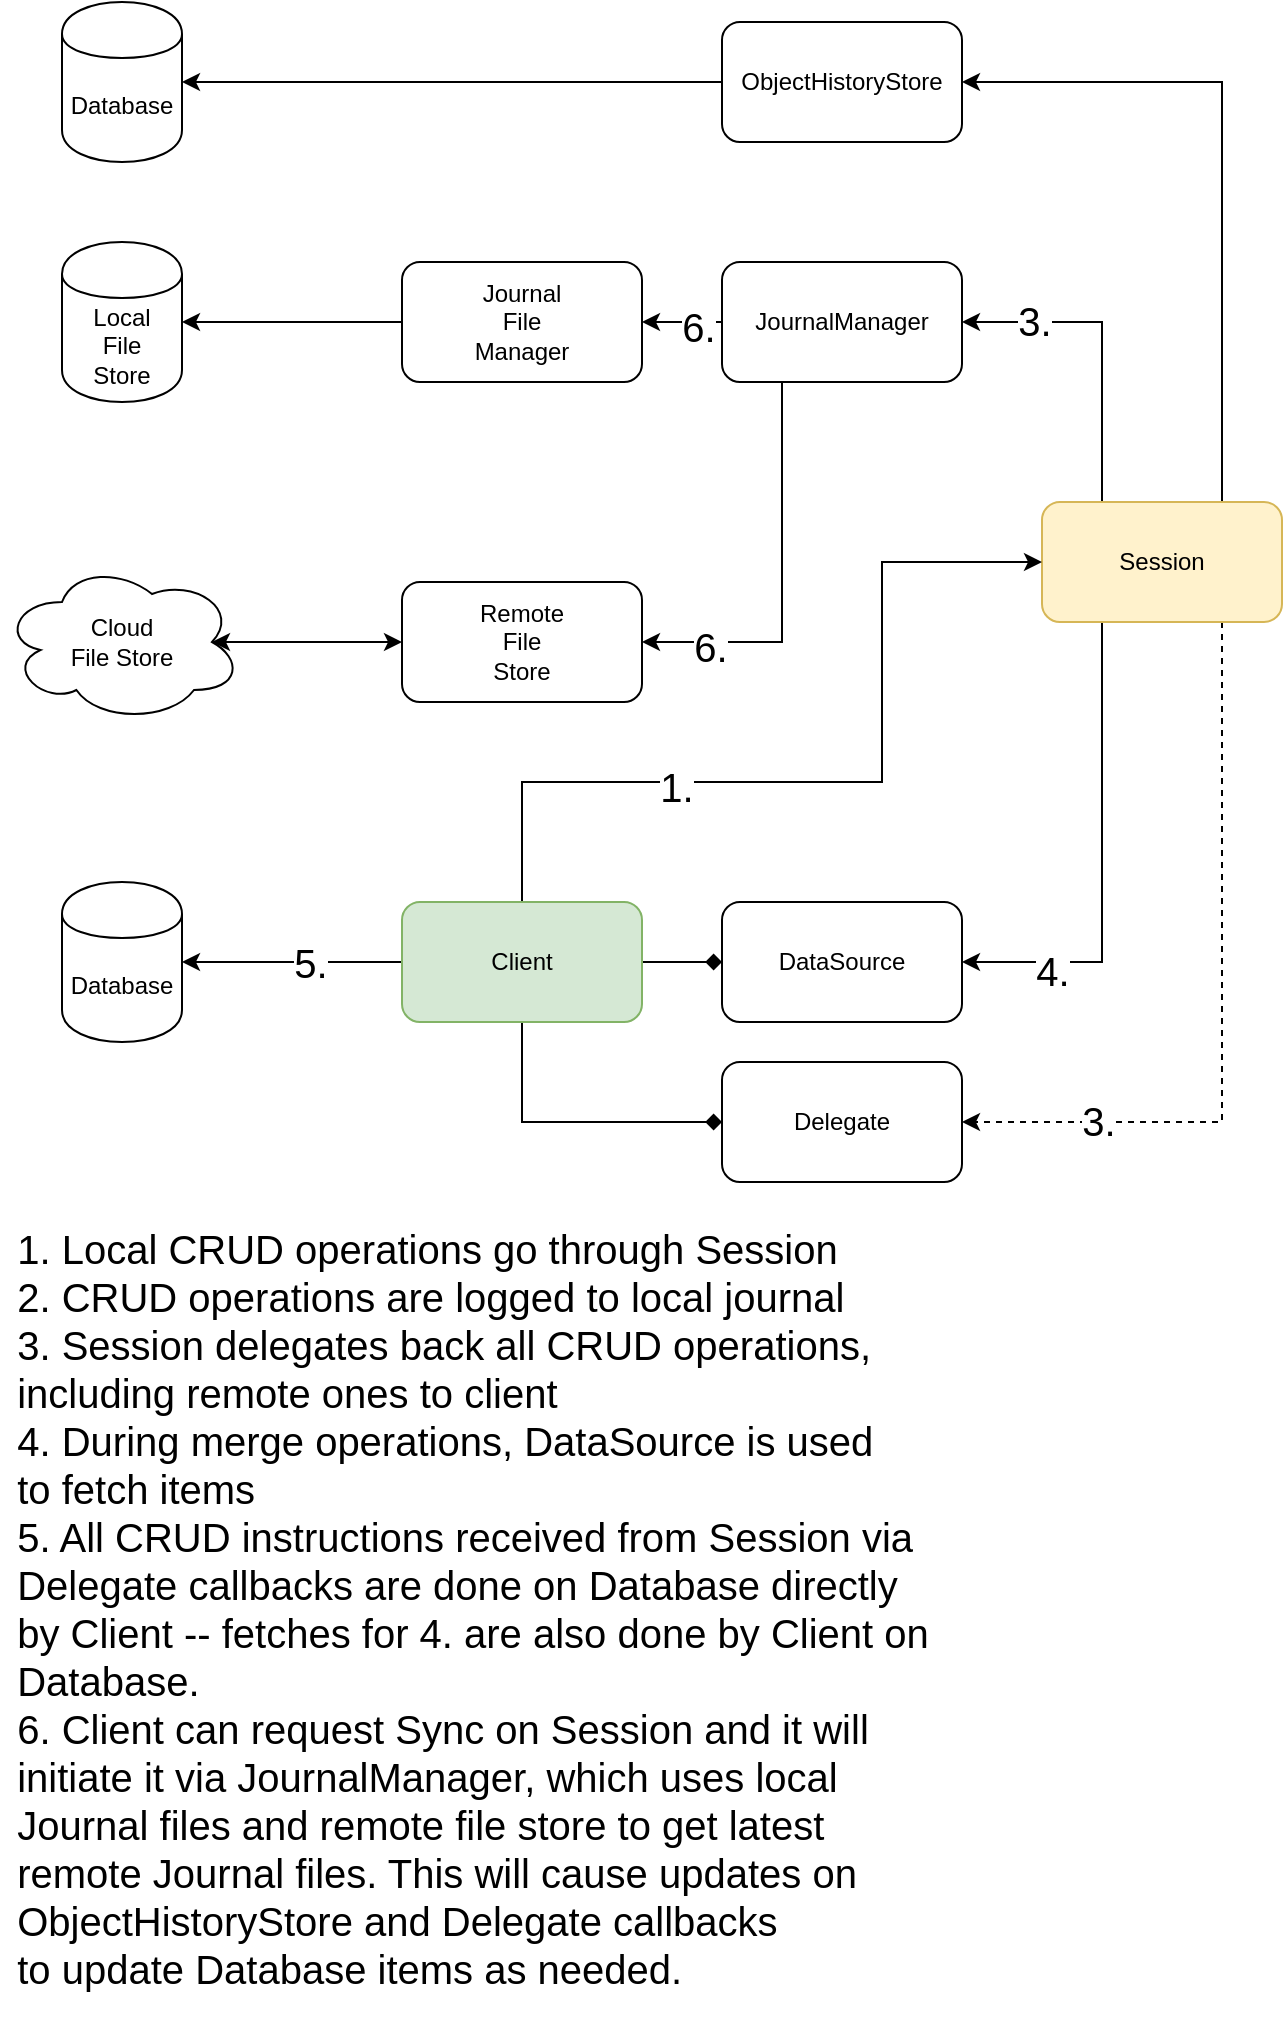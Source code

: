 <mxfile version="12.7.9" type="device"><diagram id="BH5sOm4QQN7bcZ2biMLb" name="Page-1"><mxGraphModel dx="1598" dy="1612" grid="1" gridSize="10" guides="1" tooltips="1" connect="1" arrows="1" fold="1" page="1" pageScale="1" pageWidth="850" pageHeight="1100" math="0" shadow="0"><root><mxCell id="0"/><mxCell id="1" parent="0"/><mxCell id="dv9hS0Mi3z-kVWEFHbo9-4" style="edgeStyle=orthogonalEdgeStyle;rounded=0;orthogonalLoop=1;jettySize=auto;html=1;exitX=0.25;exitY=1;exitDx=0;exitDy=0;entryX=1;entryY=0.5;entryDx=0;entryDy=0;" edge="1" parent="1" source="dv9hS0Mi3z-kVWEFHbo9-1" target="dv9hS0Mi3z-kVWEFHbo9-3"><mxGeometry relative="1" as="geometry"/></mxCell><mxCell id="dv9hS0Mi3z-kVWEFHbo9-31" value="4." style="text;html=1;align=center;verticalAlign=middle;resizable=0;points=[];labelBackgroundColor=#ffffff;fontSize=20;" vertex="1" connectable="0" parent="dv9hS0Mi3z-kVWEFHbo9-4"><mxGeometry x="0.417" y="-25" relative="1" as="geometry"><mxPoint x="-25" y="29" as="offset"/></mxGeometry></mxCell><mxCell id="dv9hS0Mi3z-kVWEFHbo9-6" style="edgeStyle=orthogonalEdgeStyle;rounded=0;orthogonalLoop=1;jettySize=auto;html=1;exitX=0.75;exitY=1;exitDx=0;exitDy=0;entryX=1;entryY=0.5;entryDx=0;entryDy=0;dashed=1;" edge="1" parent="1" source="dv9hS0Mi3z-kVWEFHbo9-1" target="dv9hS0Mi3z-kVWEFHbo9-5"><mxGeometry relative="1" as="geometry"/></mxCell><mxCell id="dv9hS0Mi3z-kVWEFHbo9-30" value="3." style="text;html=1;align=center;verticalAlign=middle;resizable=0;points=[];labelBackgroundColor=#ffffff;fontSize=20;" vertex="1" connectable="0" parent="dv9hS0Mi3z-kVWEFHbo9-6"><mxGeometry x="0.642" y="-1" relative="1" as="geometry"><mxPoint as="offset"/></mxGeometry></mxCell><mxCell id="dv9hS0Mi3z-kVWEFHbo9-10" style="edgeStyle=orthogonalEdgeStyle;rounded=0;orthogonalLoop=1;jettySize=auto;html=1;exitX=0.25;exitY=0;exitDx=0;exitDy=0;entryX=1;entryY=0.5;entryDx=0;entryDy=0;endArrow=classic;endFill=1;" edge="1" parent="1" source="dv9hS0Mi3z-kVWEFHbo9-1" target="dv9hS0Mi3z-kVWEFHbo9-9"><mxGeometry relative="1" as="geometry"/></mxCell><mxCell id="dv9hS0Mi3z-kVWEFHbo9-33" value="3." style="text;html=1;align=center;verticalAlign=middle;resizable=0;points=[];labelBackgroundColor=#ffffff;fontSize=20;" vertex="1" connectable="0" parent="dv9hS0Mi3z-kVWEFHbo9-10"><mxGeometry x="0.55" y="-1" relative="1" as="geometry"><mxPoint as="offset"/></mxGeometry></mxCell><mxCell id="dv9hS0Mi3z-kVWEFHbo9-16" style="edgeStyle=orthogonalEdgeStyle;rounded=0;orthogonalLoop=1;jettySize=auto;html=1;exitX=0.75;exitY=0;exitDx=0;exitDy=0;entryX=1;entryY=0.5;entryDx=0;entryDy=0;endArrow=classic;endFill=1;" edge="1" parent="1" source="dv9hS0Mi3z-kVWEFHbo9-1" target="dv9hS0Mi3z-kVWEFHbo9-11"><mxGeometry relative="1" as="geometry"/></mxCell><mxCell id="dv9hS0Mi3z-kVWEFHbo9-1" value="Session" style="rounded=1;whiteSpace=wrap;html=1;fillColor=#fff2cc;strokeColor=#d6b656;" vertex="1" parent="1"><mxGeometry x="440" y="240" width="120" height="60" as="geometry"/></mxCell><mxCell id="dv9hS0Mi3z-kVWEFHbo9-7" style="edgeStyle=orthogonalEdgeStyle;rounded=0;orthogonalLoop=1;jettySize=auto;html=1;exitX=1;exitY=0.5;exitDx=0;exitDy=0;entryX=0;entryY=0.5;entryDx=0;entryDy=0;endArrow=diamond;endFill=1;" edge="1" parent="1" source="dv9hS0Mi3z-kVWEFHbo9-2" target="dv9hS0Mi3z-kVWEFHbo9-3"><mxGeometry relative="1" as="geometry"/></mxCell><mxCell id="dv9hS0Mi3z-kVWEFHbo9-8" style="edgeStyle=orthogonalEdgeStyle;rounded=0;orthogonalLoop=1;jettySize=auto;html=1;exitX=0.5;exitY=1;exitDx=0;exitDy=0;entryX=0;entryY=0.5;entryDx=0;entryDy=0;endArrow=diamond;endFill=1;" edge="1" parent="1" source="dv9hS0Mi3z-kVWEFHbo9-2" target="dv9hS0Mi3z-kVWEFHbo9-5"><mxGeometry relative="1" as="geometry"/></mxCell><mxCell id="dv9hS0Mi3z-kVWEFHbo9-25" style="edgeStyle=orthogonalEdgeStyle;rounded=0;orthogonalLoop=1;jettySize=auto;html=1;exitX=0;exitY=0.5;exitDx=0;exitDy=0;endArrow=classic;endFill=1;" edge="1" parent="1" source="dv9hS0Mi3z-kVWEFHbo9-2" target="dv9hS0Mi3z-kVWEFHbo9-24"><mxGeometry relative="1" as="geometry"/></mxCell><mxCell id="dv9hS0Mi3z-kVWEFHbo9-35" value="5." style="text;html=1;align=center;verticalAlign=middle;resizable=0;points=[];labelBackgroundColor=#ffffff;fontSize=20;" vertex="1" connectable="0" parent="dv9hS0Mi3z-kVWEFHbo9-25"><mxGeometry x="-0.164" relative="1" as="geometry"><mxPoint as="offset"/></mxGeometry></mxCell><mxCell id="dv9hS0Mi3z-kVWEFHbo9-26" style="edgeStyle=orthogonalEdgeStyle;rounded=0;orthogonalLoop=1;jettySize=auto;html=1;exitX=0.5;exitY=0;exitDx=0;exitDy=0;entryX=0;entryY=0.5;entryDx=0;entryDy=0;endArrow=classic;endFill=1;" edge="1" parent="1" source="dv9hS0Mi3z-kVWEFHbo9-2" target="dv9hS0Mi3z-kVWEFHbo9-1"><mxGeometry relative="1" as="geometry"><Array as="points"><mxPoint x="180" y="380"/><mxPoint x="360" y="380"/><mxPoint x="360" y="270"/></Array></mxGeometry></mxCell><mxCell id="dv9hS0Mi3z-kVWEFHbo9-29" value="1. " style="text;html=1;align=center;verticalAlign=middle;resizable=0;points=[];labelBackgroundColor=#ffffff;fontSize=20;" vertex="1" connectable="0" parent="dv9hS0Mi3z-kVWEFHbo9-26"><mxGeometry x="-0.363" y="-2" relative="1" as="geometry"><mxPoint as="offset"/></mxGeometry></mxCell><mxCell id="dv9hS0Mi3z-kVWEFHbo9-2" value="Client" style="rounded=1;whiteSpace=wrap;html=1;fillColor=#d5e8d4;strokeColor=#82b366;" vertex="1" parent="1"><mxGeometry x="120" y="440" width="120" height="60" as="geometry"/></mxCell><mxCell id="dv9hS0Mi3z-kVWEFHbo9-3" value="DataSource" style="rounded=1;whiteSpace=wrap;html=1;" vertex="1" parent="1"><mxGeometry x="280" y="440" width="120" height="60" as="geometry"/></mxCell><mxCell id="dv9hS0Mi3z-kVWEFHbo9-5" value="Delegate" style="rounded=1;whiteSpace=wrap;html=1;" vertex="1" parent="1"><mxGeometry x="280" y="520" width="120" height="60" as="geometry"/></mxCell><mxCell id="dv9hS0Mi3z-kVWEFHbo9-13" style="edgeStyle=orthogonalEdgeStyle;rounded=0;orthogonalLoop=1;jettySize=auto;html=1;exitX=0;exitY=0.5;exitDx=0;exitDy=0;entryX=1;entryY=0.5;entryDx=0;entryDy=0;endArrow=classic;endFill=1;" edge="1" parent="1" source="dv9hS0Mi3z-kVWEFHbo9-9" target="dv9hS0Mi3z-kVWEFHbo9-12"><mxGeometry relative="1" as="geometry"/></mxCell><mxCell id="dv9hS0Mi3z-kVWEFHbo9-37" value="6." style="text;html=1;align=center;verticalAlign=middle;resizable=0;points=[];labelBackgroundColor=#ffffff;fontSize=20;" vertex="1" connectable="0" parent="dv9hS0Mi3z-kVWEFHbo9-13"><mxGeometry x="-0.4" y="2" relative="1" as="geometry"><mxPoint as="offset"/></mxGeometry></mxCell><mxCell id="dv9hS0Mi3z-kVWEFHbo9-15" style="edgeStyle=orthogonalEdgeStyle;rounded=0;orthogonalLoop=1;jettySize=auto;html=1;exitX=0.25;exitY=1;exitDx=0;exitDy=0;entryX=1;entryY=0.5;entryDx=0;entryDy=0;endArrow=classic;endFill=1;" edge="1" parent="1" source="dv9hS0Mi3z-kVWEFHbo9-9" target="dv9hS0Mi3z-kVWEFHbo9-14"><mxGeometry relative="1" as="geometry"/></mxCell><mxCell id="dv9hS0Mi3z-kVWEFHbo9-36" value="6." style="text;html=1;align=center;verticalAlign=middle;resizable=0;points=[];labelBackgroundColor=#ffffff;fontSize=20;" vertex="1" connectable="0" parent="dv9hS0Mi3z-kVWEFHbo9-15"><mxGeometry x="0.66" y="2" relative="1" as="geometry"><mxPoint as="offset"/></mxGeometry></mxCell><mxCell id="dv9hS0Mi3z-kVWEFHbo9-9" value="JournalManager" style="rounded=1;whiteSpace=wrap;html=1;" vertex="1" parent="1"><mxGeometry x="280" y="120" width="120" height="60" as="geometry"/></mxCell><mxCell id="dv9hS0Mi3z-kVWEFHbo9-28" style="edgeStyle=orthogonalEdgeStyle;rounded=0;orthogonalLoop=1;jettySize=auto;html=1;exitX=0;exitY=0.5;exitDx=0;exitDy=0;endArrow=classic;endFill=1;" edge="1" parent="1" source="dv9hS0Mi3z-kVWEFHbo9-11" target="dv9hS0Mi3z-kVWEFHbo9-27"><mxGeometry relative="1" as="geometry"/></mxCell><mxCell id="dv9hS0Mi3z-kVWEFHbo9-11" value="ObjectHistoryStore" style="rounded=1;whiteSpace=wrap;html=1;" vertex="1" parent="1"><mxGeometry x="280" width="120" height="60" as="geometry"/></mxCell><mxCell id="dv9hS0Mi3z-kVWEFHbo9-23" style="edgeStyle=orthogonalEdgeStyle;rounded=0;orthogonalLoop=1;jettySize=auto;html=1;exitX=0;exitY=0.5;exitDx=0;exitDy=0;entryX=1;entryY=0.5;entryDx=0;entryDy=0;endArrow=classic;endFill=1;" edge="1" parent="1" source="dv9hS0Mi3z-kVWEFHbo9-12" target="dv9hS0Mi3z-kVWEFHbo9-22"><mxGeometry relative="1" as="geometry"/></mxCell><mxCell id="dv9hS0Mi3z-kVWEFHbo9-12" value="&lt;div&gt;Journal&lt;/div&gt;&lt;div&gt;File&lt;/div&gt;&lt;div&gt;Manager&lt;br&gt;&lt;/div&gt;" style="rounded=1;whiteSpace=wrap;html=1;" vertex="1" parent="1"><mxGeometry x="120" y="120" width="120" height="60" as="geometry"/></mxCell><mxCell id="dv9hS0Mi3z-kVWEFHbo9-14" value="&lt;div&gt;Remote&lt;/div&gt;&lt;div&gt;File&lt;/div&gt;&lt;div&gt;Store&lt;br&gt;&lt;/div&gt;" style="rounded=1;whiteSpace=wrap;html=1;" vertex="1" parent="1"><mxGeometry x="120" y="280" width="120" height="60" as="geometry"/></mxCell><mxCell id="dv9hS0Mi3z-kVWEFHbo9-17" value="&lt;div&gt;Cloud&lt;/div&gt;&lt;div&gt;File Store&lt;br&gt;&lt;/div&gt;" style="ellipse;shape=cloud;whiteSpace=wrap;html=1;" vertex="1" parent="1"><mxGeometry x="-80" y="270" width="120" height="80" as="geometry"/></mxCell><mxCell id="dv9hS0Mi3z-kVWEFHbo9-18" value="" style="endArrow=classic;startArrow=classic;html=1;entryX=0;entryY=0.5;entryDx=0;entryDy=0;exitX=0.875;exitY=0.5;exitDx=0;exitDy=0;exitPerimeter=0;" edge="1" parent="1" source="dv9hS0Mi3z-kVWEFHbo9-17" target="dv9hS0Mi3z-kVWEFHbo9-14"><mxGeometry width="50" height="50" relative="1" as="geometry"><mxPoint x="60" y="250" as="sourcePoint"/><mxPoint x="110" y="200" as="targetPoint"/></mxGeometry></mxCell><mxCell id="dv9hS0Mi3z-kVWEFHbo9-22" value="&lt;div&gt;Local&lt;/div&gt;&lt;div&gt;File&lt;/div&gt;&lt;div&gt;Store&lt;br&gt;&lt;/div&gt;" style="shape=cylinder;whiteSpace=wrap;html=1;boundedLbl=1;backgroundOutline=1;" vertex="1" parent="1"><mxGeometry x="-50" y="110" width="60" height="80" as="geometry"/></mxCell><mxCell id="dv9hS0Mi3z-kVWEFHbo9-24" value="Database" style="shape=cylinder;whiteSpace=wrap;html=1;boundedLbl=1;backgroundOutline=1;" vertex="1" parent="1"><mxGeometry x="-50" y="430" width="60" height="80" as="geometry"/></mxCell><mxCell id="dv9hS0Mi3z-kVWEFHbo9-27" value="Database" style="shape=cylinder;whiteSpace=wrap;html=1;boundedLbl=1;backgroundOutline=1;" vertex="1" parent="1"><mxGeometry x="-50" y="-10" width="60" height="80" as="geometry"/></mxCell><mxCell id="dv9hS0Mi3z-kVWEFHbo9-32" value="&lt;div align=&quot;left&quot;&gt;1. Local CRUD operations go through Session&lt;/div&gt;&lt;div align=&quot;left&quot;&gt;2. CRUD operations are logged to local journal&lt;br&gt;&lt;/div&gt;&lt;div align=&quot;left&quot;&gt;3. Session delegates back all CRUD operations, &lt;br&gt;&lt;/div&gt;&lt;div align=&quot;left&quot;&gt;including remote ones to client&lt;br&gt;&lt;/div&gt;&lt;div align=&quot;left&quot;&gt;4. During merge operations, DataSource is used&lt;/div&gt;&lt;div align=&quot;left&quot;&gt;to fetch items&lt;/div&gt;&lt;div align=&quot;left&quot;&gt;5. All CRUD instructions received from Session via &lt;br&gt;&lt;/div&gt;&lt;div align=&quot;left&quot;&gt;Delegate callbacks are done on Database directly&lt;/div&gt;&lt;div align=&quot;left&quot;&gt;by Client -- fetches for 4. are also done by Client on &lt;br&gt;&lt;/div&gt;&lt;div align=&quot;left&quot;&gt;Database.&lt;/div&gt;&lt;div align=&quot;left&quot;&gt;6. Client can request Sync on Session and it will&lt;/div&gt;&lt;div align=&quot;left&quot;&gt;initiate it via JournalManager, which uses local&lt;/div&gt;&lt;div align=&quot;left&quot;&gt;Journal files and remote file store to get latest&lt;/div&gt;&lt;div align=&quot;left&quot;&gt;remote Journal files. This will cause updates on &lt;br&gt;&lt;/div&gt;&lt;div align=&quot;left&quot;&gt;ObjectHistoryStore and Delegate callbacks&lt;/div&gt;&lt;div align=&quot;left&quot;&gt;to update Database items as needed.&lt;br&gt;&lt;/div&gt;&lt;div align=&quot;left&quot;&gt;&lt;br&gt;&lt;/div&gt;" style="text;html=1;align=center;verticalAlign=middle;resizable=0;points=[];autosize=1;fontSize=20;" vertex="1" parent="1"><mxGeometry x="-80" y="600" width="470" height="410" as="geometry"/></mxCell></root></mxGraphModel></diagram></mxfile>